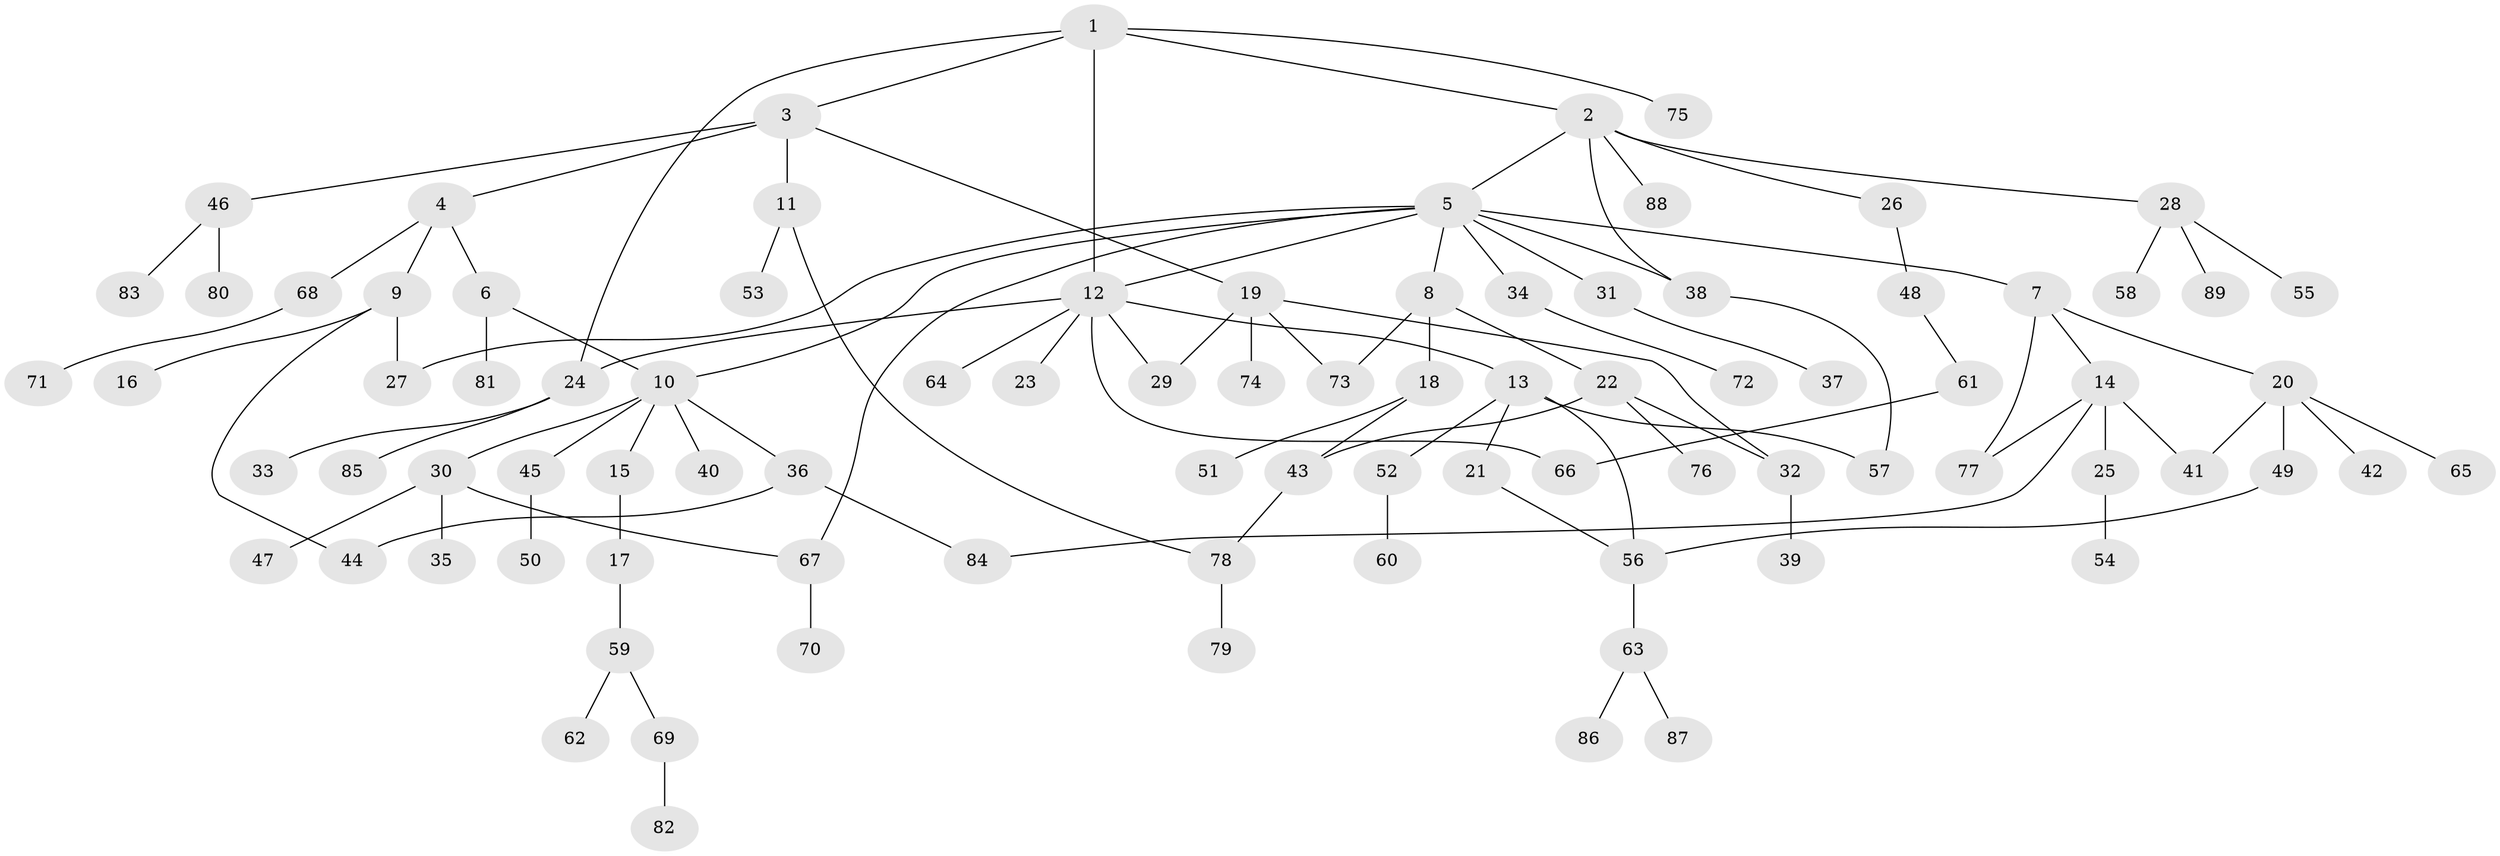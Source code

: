 // coarse degree distribution, {4: 0.1111111111111111, 5: 0.05555555555555555, 10: 0.018518518518518517, 2: 0.3333333333333333, 3: 0.18518518518518517, 6: 0.018518518518518517, 7: 0.018518518518518517, 1: 0.25925925925925924}
// Generated by graph-tools (version 1.1) at 2025/48/03/04/25 22:48:40]
// undirected, 89 vertices, 107 edges
graph export_dot {
  node [color=gray90,style=filled];
  1;
  2;
  3;
  4;
  5;
  6;
  7;
  8;
  9;
  10;
  11;
  12;
  13;
  14;
  15;
  16;
  17;
  18;
  19;
  20;
  21;
  22;
  23;
  24;
  25;
  26;
  27;
  28;
  29;
  30;
  31;
  32;
  33;
  34;
  35;
  36;
  37;
  38;
  39;
  40;
  41;
  42;
  43;
  44;
  45;
  46;
  47;
  48;
  49;
  50;
  51;
  52;
  53;
  54;
  55;
  56;
  57;
  58;
  59;
  60;
  61;
  62;
  63;
  64;
  65;
  66;
  67;
  68;
  69;
  70;
  71;
  72;
  73;
  74;
  75;
  76;
  77;
  78;
  79;
  80;
  81;
  82;
  83;
  84;
  85;
  86;
  87;
  88;
  89;
  1 -- 2;
  1 -- 3;
  1 -- 12;
  1 -- 75;
  1 -- 24;
  2 -- 5;
  2 -- 26;
  2 -- 28;
  2 -- 38;
  2 -- 88;
  3 -- 4;
  3 -- 11;
  3 -- 19;
  3 -- 46;
  4 -- 6;
  4 -- 9;
  4 -- 68;
  5 -- 7;
  5 -- 8;
  5 -- 10;
  5 -- 27;
  5 -- 31;
  5 -- 34;
  5 -- 67;
  5 -- 12;
  5 -- 38;
  6 -- 81;
  6 -- 10;
  7 -- 14;
  7 -- 20;
  7 -- 77;
  8 -- 18;
  8 -- 22;
  8 -- 73;
  9 -- 16;
  9 -- 44;
  9 -- 27;
  10 -- 15;
  10 -- 30;
  10 -- 36;
  10 -- 40;
  10 -- 45;
  11 -- 53;
  11 -- 78;
  12 -- 13;
  12 -- 23;
  12 -- 24;
  12 -- 29;
  12 -- 64;
  12 -- 66;
  13 -- 21;
  13 -- 52;
  13 -- 57;
  13 -- 56;
  14 -- 25;
  14 -- 41;
  14 -- 77;
  14 -- 84;
  15 -- 17;
  17 -- 59;
  18 -- 43;
  18 -- 51;
  19 -- 73;
  19 -- 74;
  19 -- 32;
  19 -- 29;
  20 -- 42;
  20 -- 49;
  20 -- 65;
  20 -- 41;
  21 -- 56;
  22 -- 32;
  22 -- 76;
  22 -- 43;
  24 -- 33;
  24 -- 85;
  25 -- 54;
  26 -- 48;
  28 -- 55;
  28 -- 58;
  28 -- 89;
  30 -- 35;
  30 -- 47;
  30 -- 67;
  31 -- 37;
  32 -- 39;
  34 -- 72;
  36 -- 44;
  36 -- 84;
  38 -- 57;
  43 -- 78;
  45 -- 50;
  46 -- 80;
  46 -- 83;
  48 -- 61;
  49 -- 56;
  52 -- 60;
  56 -- 63;
  59 -- 62;
  59 -- 69;
  61 -- 66;
  63 -- 86;
  63 -- 87;
  67 -- 70;
  68 -- 71;
  69 -- 82;
  78 -- 79;
}
